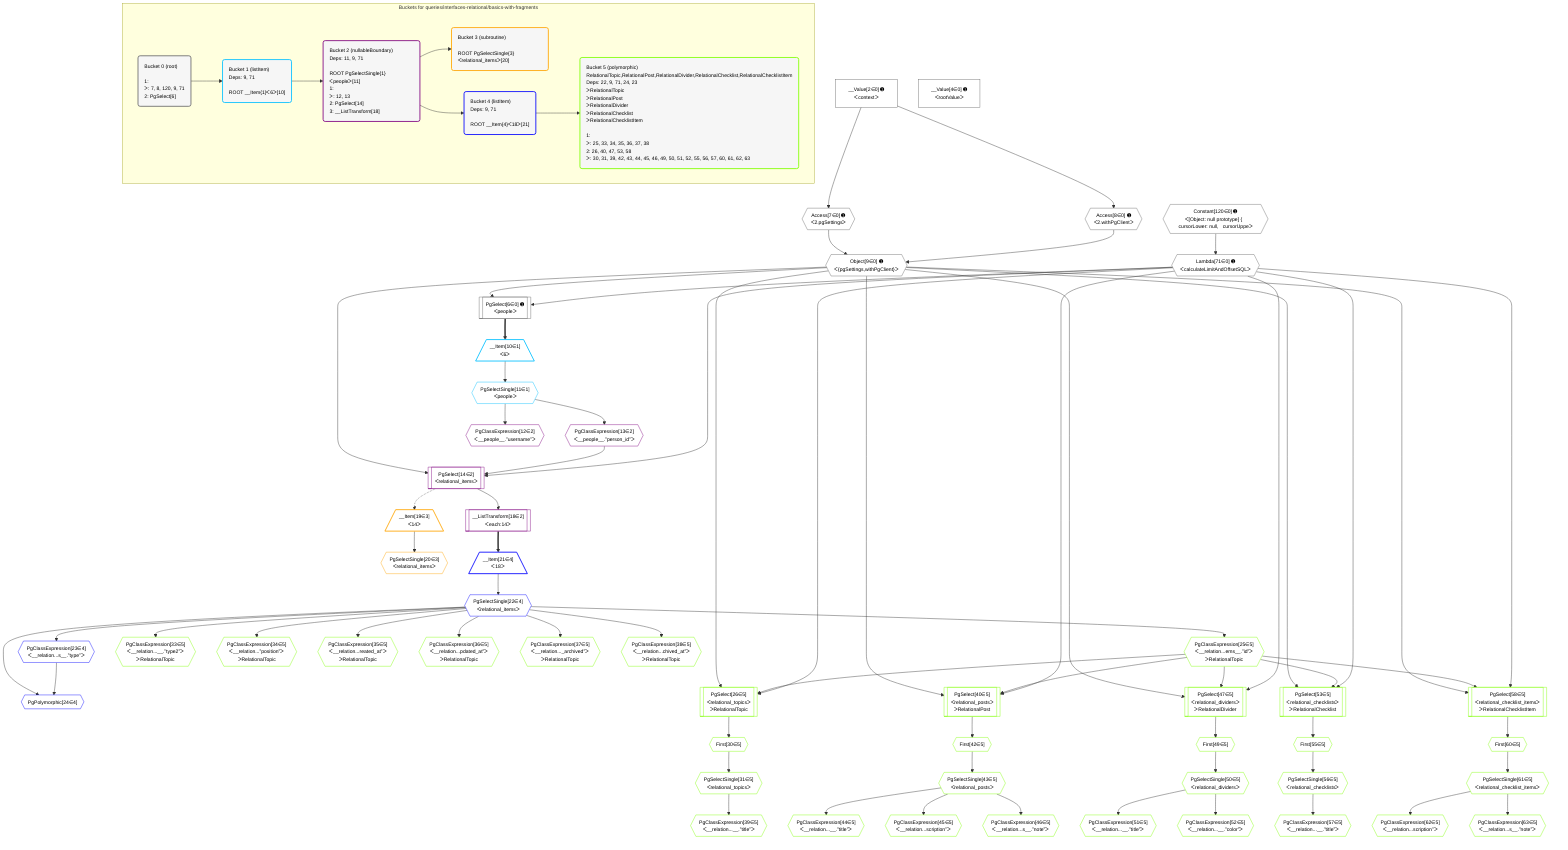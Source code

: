 %%{init: {'themeVariables': { 'fontSize': '12px'}}}%%
graph TD
    classDef path fill:#eee,stroke:#000,color:#000
    classDef plan fill:#fff,stroke-width:1px,color:#000
    classDef itemplan fill:#fff,stroke-width:2px,color:#000
    classDef unbatchedplan fill:#dff,stroke-width:1px,color:#000
    classDef sideeffectplan fill:#fcc,stroke-width:2px,color:#000
    classDef bucket fill:#f6f6f6,color:#000,stroke-width:2px,text-align:left


    %% plan dependencies
    PgSelect6[["PgSelect[6∈0] ➊<br />ᐸpeopleᐳ"]]:::plan
    Object9{{"Object[9∈0] ➊<br />ᐸ{pgSettings,withPgClient}ᐳ"}}:::plan
    Lambda71{{"Lambda[71∈0] ➊<br />ᐸcalculateLimitAndOffsetSQLᐳ"}}:::plan
    Object9 & Lambda71 --> PgSelect6
    Access7{{"Access[7∈0] ➊<br />ᐸ2.pgSettingsᐳ"}}:::plan
    Access8{{"Access[8∈0] ➊<br />ᐸ2.withPgClientᐳ"}}:::plan
    Access7 & Access8 --> Object9
    __Value2["__Value[2∈0] ➊<br />ᐸcontextᐳ"]:::plan
    __Value2 --> Access7
    __Value2 --> Access8
    Constant120{{"Constant[120∈0] ➊<br />ᐸ[Object: null prototype] {   cursorLower: null,   cursorUppeᐳ"}}:::plan
    Constant120 --> Lambda71
    __Value4["__Value[4∈0] ➊<br />ᐸrootValueᐳ"]:::plan
    __Item10[/"__Item[10∈1]<br />ᐸ6ᐳ"\]:::itemplan
    PgSelect6 ==> __Item10
    PgSelectSingle11{{"PgSelectSingle[11∈1]<br />ᐸpeopleᐳ"}}:::plan
    __Item10 --> PgSelectSingle11
    PgSelect14[["PgSelect[14∈2]<br />ᐸrelational_itemsᐳ"]]:::plan
    PgClassExpression13{{"PgClassExpression[13∈2]<br />ᐸ__people__.”person_id”ᐳ"}}:::plan
    Object9 & PgClassExpression13 & Lambda71 --> PgSelect14
    PgClassExpression12{{"PgClassExpression[12∈2]<br />ᐸ__people__.”username”ᐳ"}}:::plan
    PgSelectSingle11 --> PgClassExpression12
    PgSelectSingle11 --> PgClassExpression13
    __ListTransform18[["__ListTransform[18∈2]<br />ᐸeach:14ᐳ"]]:::plan
    PgSelect14 --> __ListTransform18
    __Item19[/"__Item[19∈3]<br />ᐸ14ᐳ"\]:::itemplan
    PgSelect14 -.-> __Item19
    PgSelectSingle20{{"PgSelectSingle[20∈3]<br />ᐸrelational_itemsᐳ"}}:::plan
    __Item19 --> PgSelectSingle20
    PgPolymorphic24{{"PgPolymorphic[24∈4]"}}:::plan
    PgSelectSingle22{{"PgSelectSingle[22∈4]<br />ᐸrelational_itemsᐳ"}}:::plan
    PgClassExpression23{{"PgClassExpression[23∈4]<br />ᐸ__relation...s__.”type”ᐳ"}}:::plan
    PgSelectSingle22 & PgClassExpression23 --> PgPolymorphic24
    __Item21[/"__Item[21∈4]<br />ᐸ18ᐳ"\]:::itemplan
    __ListTransform18 ==> __Item21
    __Item21 --> PgSelectSingle22
    PgSelectSingle22 --> PgClassExpression23
    PgSelect26[["PgSelect[26∈5]<br />ᐸrelational_topicsᐳ<br />ᐳRelationalTopic"]]:::plan
    PgClassExpression25{{"PgClassExpression[25∈5]<br />ᐸ__relation...ems__.”id”ᐳ<br />ᐳRelationalTopic"}}:::plan
    Object9 & PgClassExpression25 & Lambda71 --> PgSelect26
    PgSelect40[["PgSelect[40∈5]<br />ᐸrelational_postsᐳ<br />ᐳRelationalPost"]]:::plan
    Object9 & PgClassExpression25 & Lambda71 --> PgSelect40
    PgSelect47[["PgSelect[47∈5]<br />ᐸrelational_dividersᐳ<br />ᐳRelationalDivider"]]:::plan
    Object9 & PgClassExpression25 & Lambda71 --> PgSelect47
    PgSelect53[["PgSelect[53∈5]<br />ᐸrelational_checklistsᐳ<br />ᐳRelationalChecklist"]]:::plan
    Object9 & PgClassExpression25 & Lambda71 --> PgSelect53
    PgSelect58[["PgSelect[58∈5]<br />ᐸrelational_checklist_itemsᐳ<br />ᐳRelationalChecklistItem"]]:::plan
    Object9 & PgClassExpression25 & Lambda71 --> PgSelect58
    PgSelectSingle22 --> PgClassExpression25
    First30{{"First[30∈5]"}}:::plan
    PgSelect26 --> First30
    PgSelectSingle31{{"PgSelectSingle[31∈5]<br />ᐸrelational_topicsᐳ"}}:::plan
    First30 --> PgSelectSingle31
    PgClassExpression33{{"PgClassExpression[33∈5]<br />ᐸ__relation...__.”type2”ᐳ<br />ᐳRelationalTopic"}}:::plan
    PgSelectSingle22 --> PgClassExpression33
    PgClassExpression34{{"PgClassExpression[34∈5]<br />ᐸ__relation...”position”ᐳ<br />ᐳRelationalTopic"}}:::plan
    PgSelectSingle22 --> PgClassExpression34
    PgClassExpression35{{"PgClassExpression[35∈5]<br />ᐸ__relation...reated_at”ᐳ<br />ᐳRelationalTopic"}}:::plan
    PgSelectSingle22 --> PgClassExpression35
    PgClassExpression36{{"PgClassExpression[36∈5]<br />ᐸ__relation...pdated_at”ᐳ<br />ᐳRelationalTopic"}}:::plan
    PgSelectSingle22 --> PgClassExpression36
    PgClassExpression37{{"PgClassExpression[37∈5]<br />ᐸ__relation..._archived”ᐳ<br />ᐳRelationalTopic"}}:::plan
    PgSelectSingle22 --> PgClassExpression37
    PgClassExpression38{{"PgClassExpression[38∈5]<br />ᐸ__relation...chived_at”ᐳ<br />ᐳRelationalTopic"}}:::plan
    PgSelectSingle22 --> PgClassExpression38
    PgClassExpression39{{"PgClassExpression[39∈5]<br />ᐸ__relation...__.”title”ᐳ"}}:::plan
    PgSelectSingle31 --> PgClassExpression39
    First42{{"First[42∈5]"}}:::plan
    PgSelect40 --> First42
    PgSelectSingle43{{"PgSelectSingle[43∈5]<br />ᐸrelational_postsᐳ"}}:::plan
    First42 --> PgSelectSingle43
    PgClassExpression44{{"PgClassExpression[44∈5]<br />ᐸ__relation...__.”title”ᐳ"}}:::plan
    PgSelectSingle43 --> PgClassExpression44
    PgClassExpression45{{"PgClassExpression[45∈5]<br />ᐸ__relation...scription”ᐳ"}}:::plan
    PgSelectSingle43 --> PgClassExpression45
    PgClassExpression46{{"PgClassExpression[46∈5]<br />ᐸ__relation...s__.”note”ᐳ"}}:::plan
    PgSelectSingle43 --> PgClassExpression46
    First49{{"First[49∈5]"}}:::plan
    PgSelect47 --> First49
    PgSelectSingle50{{"PgSelectSingle[50∈5]<br />ᐸrelational_dividersᐳ"}}:::plan
    First49 --> PgSelectSingle50
    PgClassExpression51{{"PgClassExpression[51∈5]<br />ᐸ__relation...__.”title”ᐳ"}}:::plan
    PgSelectSingle50 --> PgClassExpression51
    PgClassExpression52{{"PgClassExpression[52∈5]<br />ᐸ__relation...__.”color”ᐳ"}}:::plan
    PgSelectSingle50 --> PgClassExpression52
    First55{{"First[55∈5]"}}:::plan
    PgSelect53 --> First55
    PgSelectSingle56{{"PgSelectSingle[56∈5]<br />ᐸrelational_checklistsᐳ"}}:::plan
    First55 --> PgSelectSingle56
    PgClassExpression57{{"PgClassExpression[57∈5]<br />ᐸ__relation...__.”title”ᐳ"}}:::plan
    PgSelectSingle56 --> PgClassExpression57
    First60{{"First[60∈5]"}}:::plan
    PgSelect58 --> First60
    PgSelectSingle61{{"PgSelectSingle[61∈5]<br />ᐸrelational_checklist_itemsᐳ"}}:::plan
    First60 --> PgSelectSingle61
    PgClassExpression62{{"PgClassExpression[62∈5]<br />ᐸ__relation...scription”ᐳ"}}:::plan
    PgSelectSingle61 --> PgClassExpression62
    PgClassExpression63{{"PgClassExpression[63∈5]<br />ᐸ__relation...s__.”note”ᐳ"}}:::plan
    PgSelectSingle61 --> PgClassExpression63

    %% define steps

    subgraph "Buckets for queries/interfaces-relational/basics-with-fragments"
    Bucket0("Bucket 0 (root)<br /><br />1: <br />ᐳ: 7, 8, 120, 9, 71<br />2: PgSelect[6]"):::bucket
    classDef bucket0 stroke:#696969
    class Bucket0,__Value2,__Value4,PgSelect6,Access7,Access8,Object9,Lambda71,Constant120 bucket0
    Bucket1("Bucket 1 (listItem)<br />Deps: 9, 71<br /><br />ROOT __Item{1}ᐸ6ᐳ[10]"):::bucket
    classDef bucket1 stroke:#00bfff
    class Bucket1,__Item10,PgSelectSingle11 bucket1
    Bucket2("Bucket 2 (nullableBoundary)<br />Deps: 11, 9, 71<br /><br />ROOT PgSelectSingle{1}ᐸpeopleᐳ[11]<br />1: <br />ᐳ: 12, 13<br />2: PgSelect[14]<br />3: __ListTransform[18]"):::bucket
    classDef bucket2 stroke:#7f007f
    class Bucket2,PgClassExpression12,PgClassExpression13,PgSelect14,__ListTransform18 bucket2
    Bucket3("Bucket 3 (subroutine)<br /><br />ROOT PgSelectSingle{3}ᐸrelational_itemsᐳ[20]"):::bucket
    classDef bucket3 stroke:#ffa500
    class Bucket3,__Item19,PgSelectSingle20 bucket3
    Bucket4("Bucket 4 (listItem)<br />Deps: 9, 71<br /><br />ROOT __Item{4}ᐸ18ᐳ[21]"):::bucket
    classDef bucket4 stroke:#0000ff
    class Bucket4,__Item21,PgSelectSingle22,PgClassExpression23,PgPolymorphic24 bucket4
    Bucket5("Bucket 5 (polymorphic)<br />RelationalTopic,RelationalPost,RelationalDivider,RelationalChecklist,RelationalChecklistItem<br />Deps: 22, 9, 71, 24, 23<br />ᐳRelationalTopic<br />ᐳRelationalPost<br />ᐳRelationalDivider<br />ᐳRelationalChecklist<br />ᐳRelationalChecklistItem<br /><br />1: <br />ᐳ: 25, 33, 34, 35, 36, 37, 38<br />2: 26, 40, 47, 53, 58<br />ᐳ: 30, 31, 39, 42, 43, 44, 45, 46, 49, 50, 51, 52, 55, 56, 57, 60, 61, 62, 63"):::bucket
    classDef bucket5 stroke:#7fff00
    class Bucket5,PgClassExpression25,PgSelect26,First30,PgSelectSingle31,PgClassExpression33,PgClassExpression34,PgClassExpression35,PgClassExpression36,PgClassExpression37,PgClassExpression38,PgClassExpression39,PgSelect40,First42,PgSelectSingle43,PgClassExpression44,PgClassExpression45,PgClassExpression46,PgSelect47,First49,PgSelectSingle50,PgClassExpression51,PgClassExpression52,PgSelect53,First55,PgSelectSingle56,PgClassExpression57,PgSelect58,First60,PgSelectSingle61,PgClassExpression62,PgClassExpression63 bucket5
    Bucket0 --> Bucket1
    Bucket1 --> Bucket2
    Bucket2 --> Bucket3 & Bucket4
    Bucket4 --> Bucket5
    end